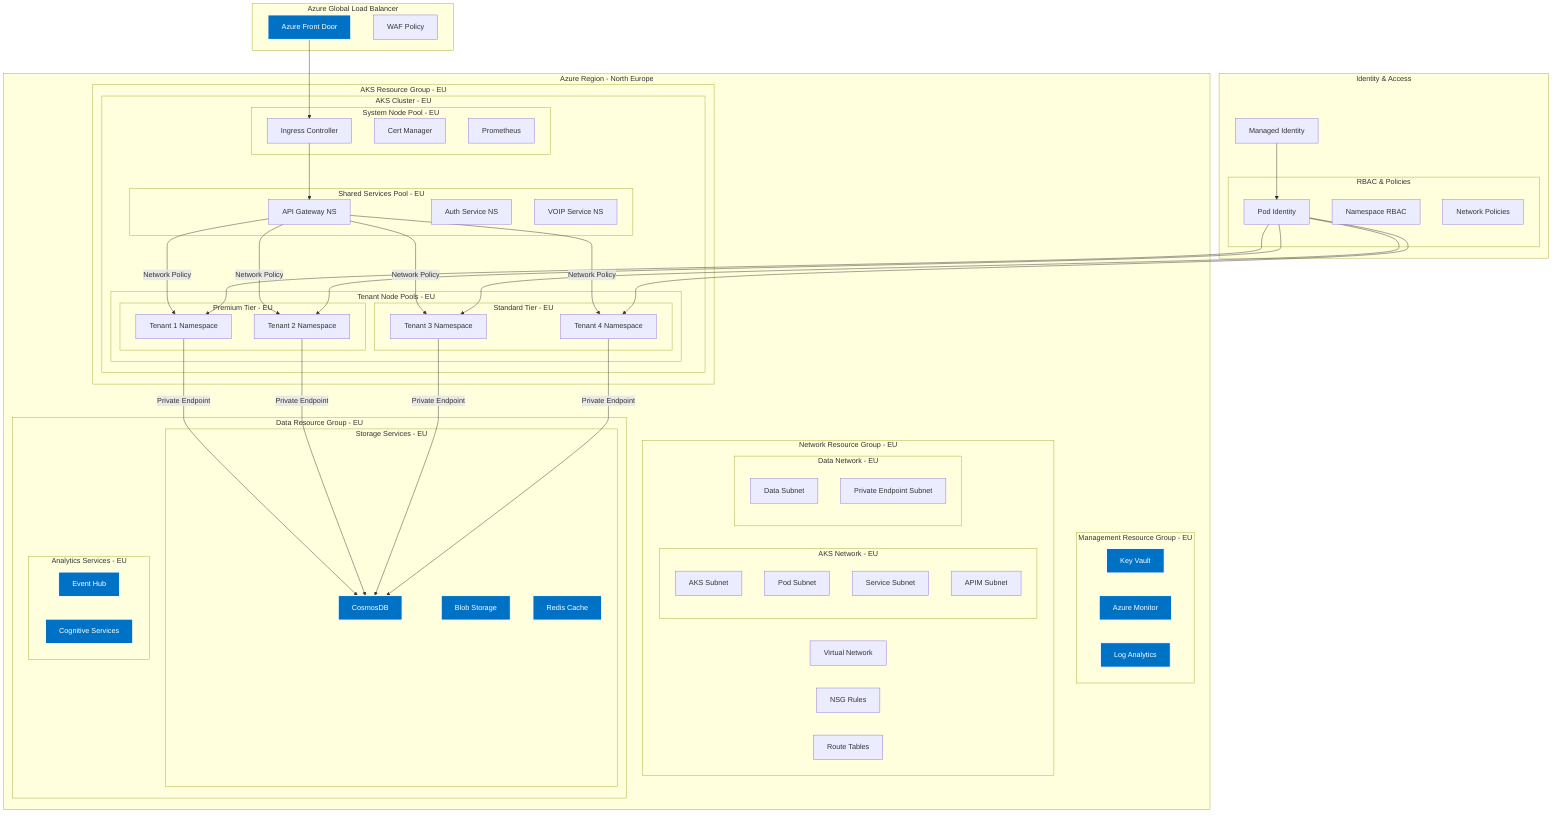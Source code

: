 flowchart TD
    subgraph "Azure Global Load Balancer"
        AGLB[Azure Front Door]
        WAF[WAF Policy]
    end

    subgraph "Azure Region - North Europe"
        subgraph "Management Resource Group - EU"
            KV_EU[Key Vault]
            MONITOR_EU[Azure Monitor]
            LOG_EU[Log Analytics]
        end

        subgraph "Network Resource Group - EU"
            VNET_EU[Virtual Network]
            subgraph "AKS Network - EU"
                AKS_SUBNET_EU[AKS Subnet]
                POD_SUBNET_EU[Pod Subnet]
                SVC_SUBNET_EU[Service Subnet]
                APIM_SUBNET_EU[APIM Subnet]
            end
            subgraph "Data Network - EU"
                DATA_SUBNET_EU[Data Subnet]
                PVT_EP_SUBNET_EU[Private Endpoint Subnet]
            end
            NSG_EU[NSG Rules]
            UDR_EU[Route Tables]
        end

        subgraph "AKS Resource Group - EU"
            subgraph "AKS Cluster - EU"
                subgraph "System Node Pool - EU"
                    INGRESS_EU[Ingress Controller]
                    CERT_MGR_EU[Cert Manager]
                    PROM_EU[Prometheus]
                end

                subgraph "Tenant Node Pools - EU"
                    subgraph "Premium Tier - EU"
                        PREM_NS_1_EU[Tenant 1 Namespace]
                        PREM_NS_2_EU[Tenant 2 Namespace]
                    end
                    subgraph "Standard Tier - EU"
                        STD_NS_1_EU[Tenant 3 Namespace]
                        STD_NS_2_EU[Tenant 4 Namespace]
                    end
                end

                subgraph "Shared Services Pool - EU"
                    API_NS_EU[API Gateway NS]
                    AUTH_NS_EU[Auth Service NS]
                    VOIP_NS_EU[VOIP Service NS]
                end
            end
        end

        subgraph "Data Resource Group - EU"
            subgraph "Storage Services - EU"
                COSMOS_EU[CosmosDB]
                STORAGE_EU[Blob Storage]
                REDIS_EU[Redis Cache]
            end
            subgraph "Analytics Services - EU"
                EVENTHUB_EU[Event Hub]
                COGNITIVE_EU[Cognitive Services]
            end
        end
    end

    subgraph "Identity & Access"
        MI[Managed Identity]
        subgraph "RBAC & Policies"
            POD_ID[Pod Identity]
            NS_RBAC[Namespace RBAC]
            NET_POL[Network Policies]
        end
    end

    %% Network Flow
    AGLB --> INGRESS_EU
    INGRESS_EU --> API_NS_EU
    API_NS_EU --> |Network Policy| PREM_NS_1_EU
    API_NS_EU --> |Network Policy| PREM_NS_2_EU
    API_NS_EU --> |Network Policy| STD_NS_1_EU
    API_NS_EU --> |Network Policy| STD_NS_2_EU

    %% Identity Flow
    MI --> POD_ID
    POD_ID --> PREM_NS_1_EU
    POD_ID --> PREM_NS_2_EU
    POD_ID --> STD_NS_1_EU
    POD_ID --> STD_NS_2_EU

    %% Data Access
    PREM_NS_1_EU --> |Private Endpoint| COSMOS_EU
    PREM_NS_2_EU --> |Private Endpoint| COSMOS_EU
    STD_NS_1_EU --> |Private Endpoint| COSMOS_EU
    STD_NS_2_EU --> |Private Endpoint| COSMOS_EU

    classDef azure fill:#0072C6,stroke:#fff,stroke-width:2px,color:#fff;
    class AGLB,KV_EU,MONITOR_EU,LOG_EU,COSMOS_EU,STORAGE_EU,REDIS_EU,EVENTHUB_EU,COGNITIVE_EU azure;